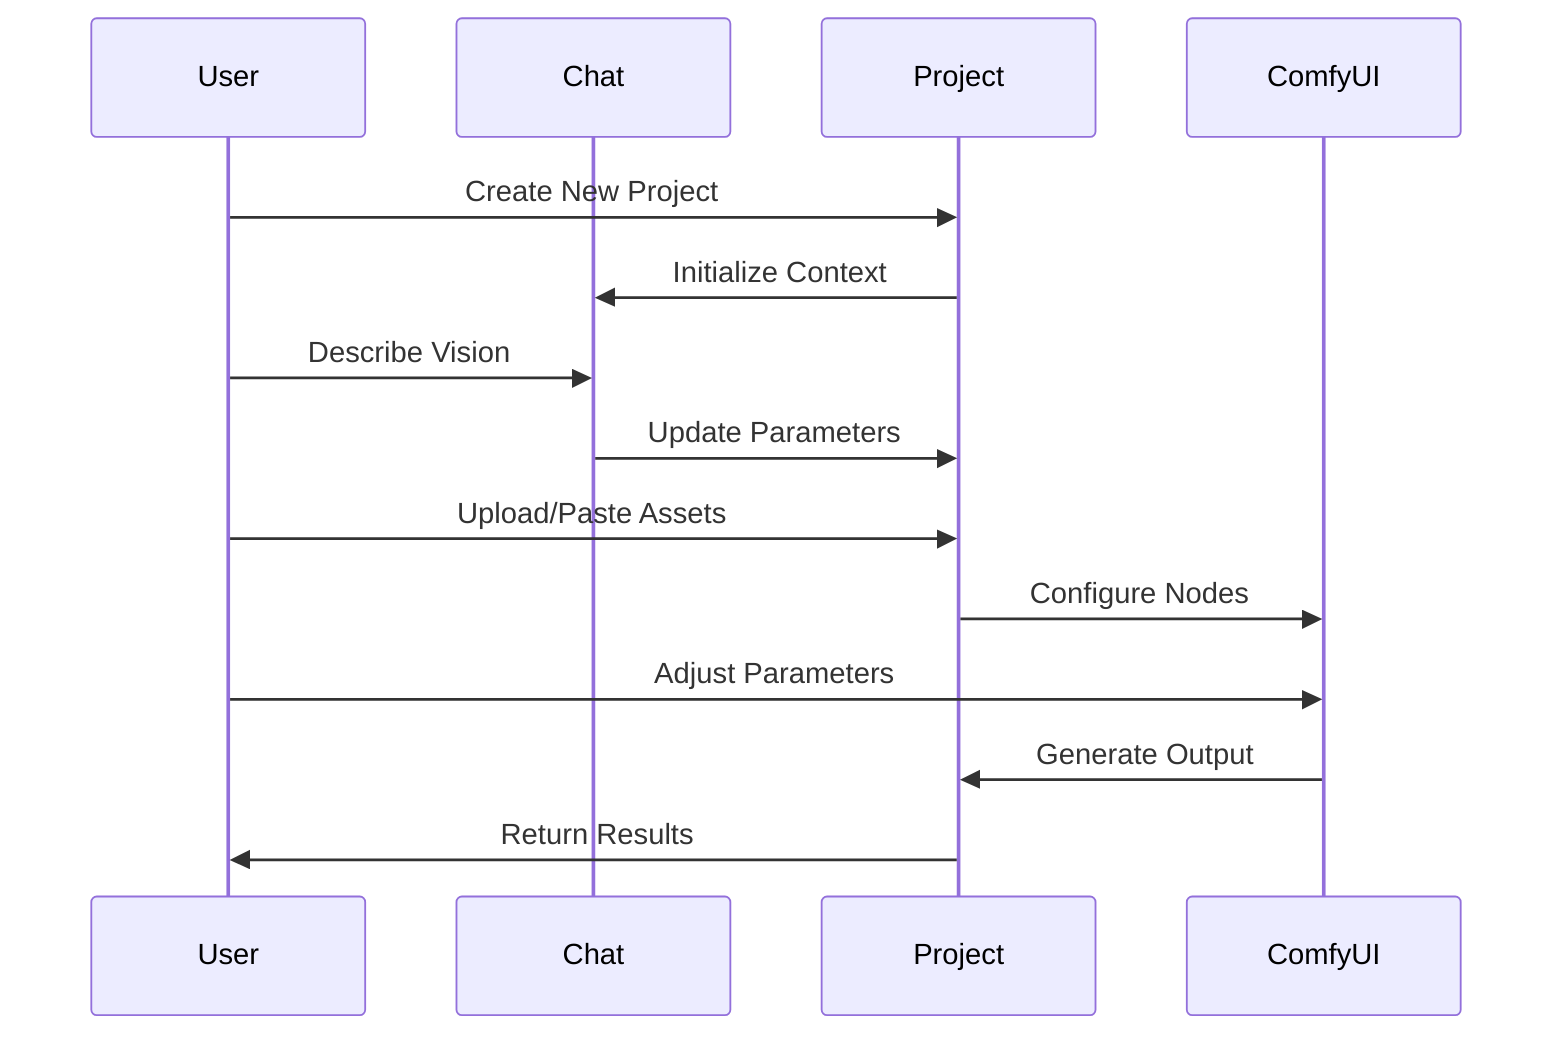 sequenceDiagram
    participant User
    participant Chat
    participant Project
    participant ComfyUI
    
    User->>Project: Create New Project
    Project->>Chat: Initialize Context
    User->>Chat: Describe Vision
    Chat->>Project: Update Parameters
    User->>Project: Upload/Paste Assets
    Project->>ComfyUI: Configure Nodes
    User->>ComfyUI: Adjust Parameters
    ComfyUI->>Project: Generate Output
    Project->>User: Return Results